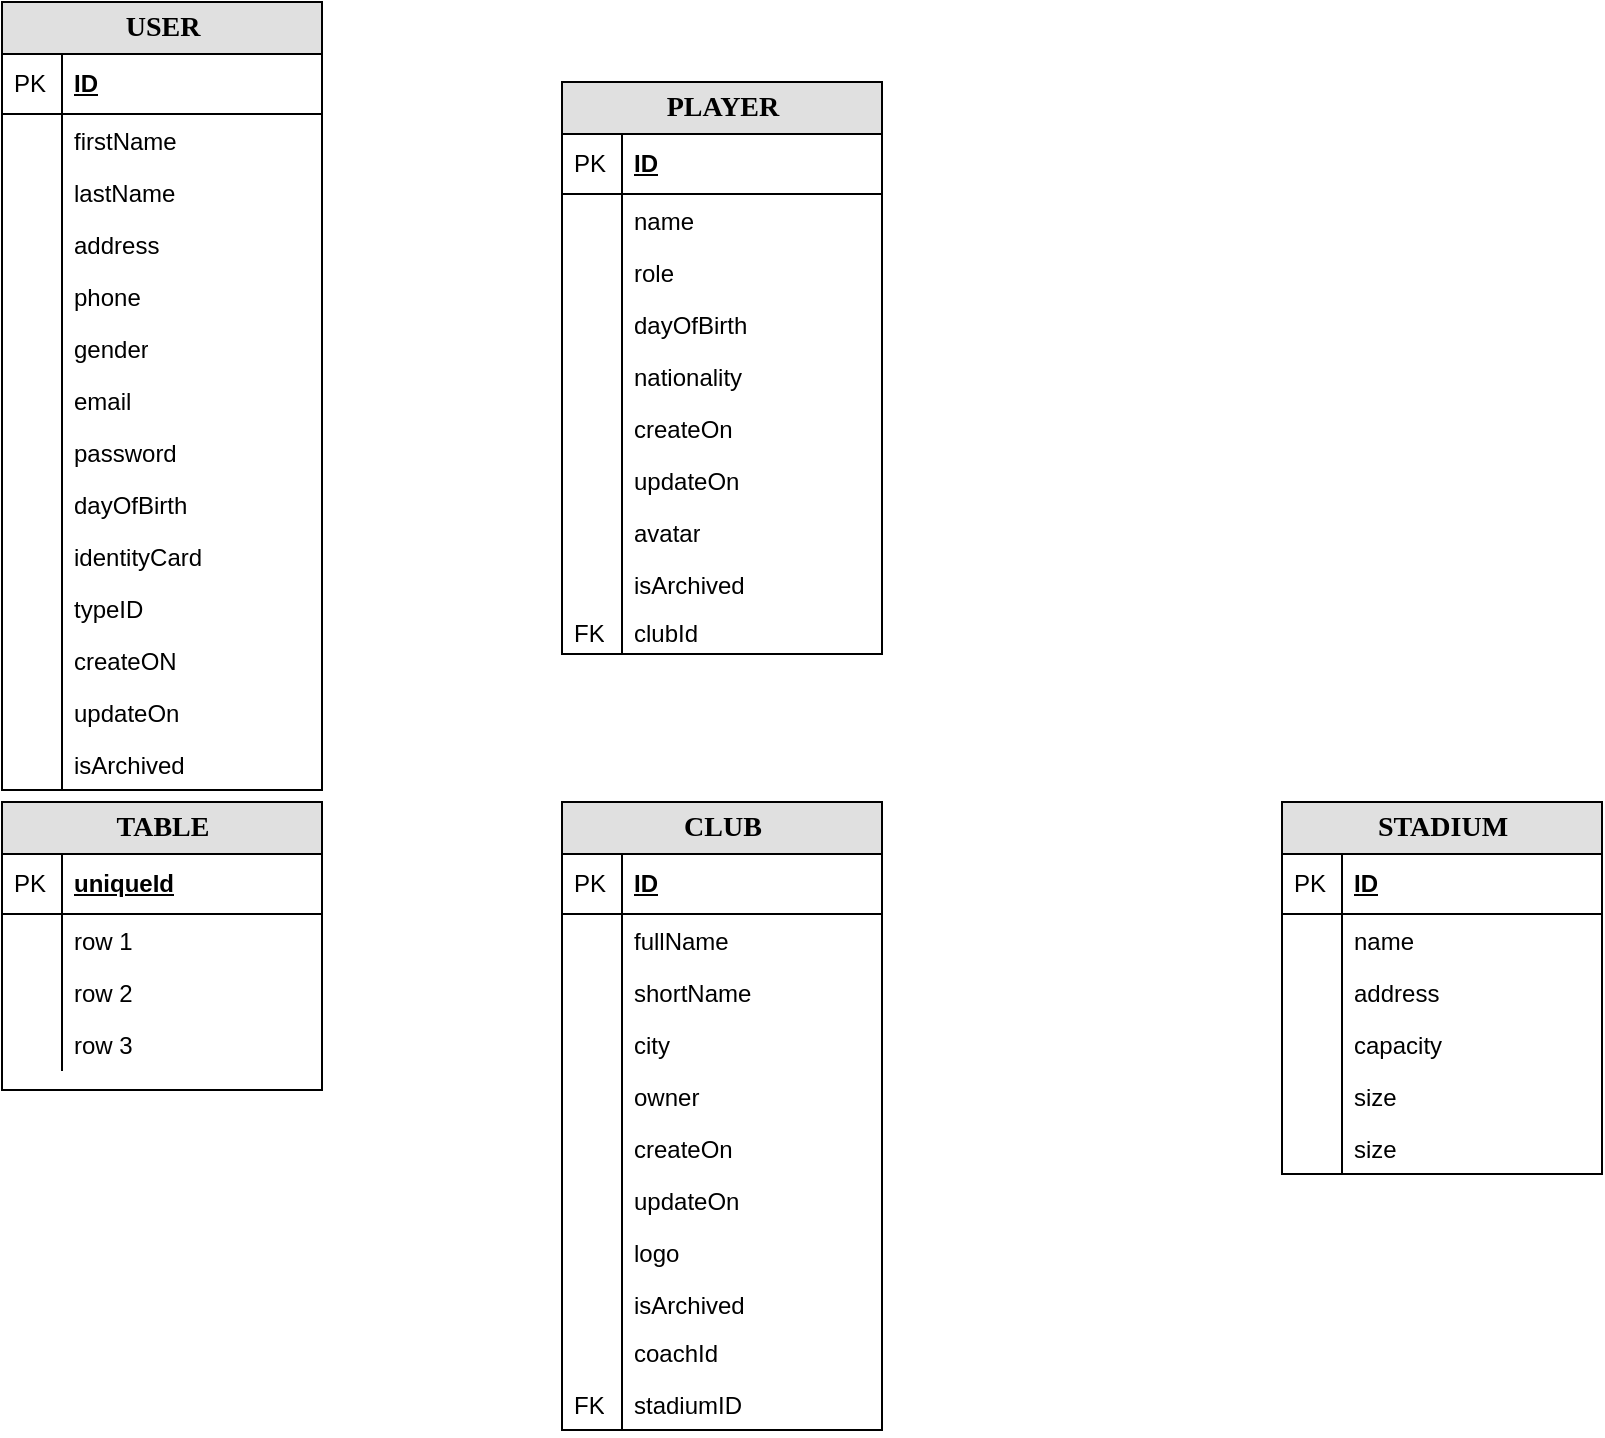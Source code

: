 <mxfile version="17.4.2" type="github"><diagram name="Page-1" id="e56a1550-8fbb-45ad-956c-1786394a9013"><mxGraphModel dx="1374" dy="862" grid="1" gridSize="10" guides="1" tooltips="1" connect="1" arrows="1" fold="1" page="1" pageScale="1" pageWidth="1100" pageHeight="850" background="none" math="0" shadow="0"><root><mxCell id="0"/><mxCell id="1" parent="0"/><mxCell id="2e49270ec7c68f3f-8" value="TABLE" style="swimlane;html=1;fontStyle=1;childLayout=stackLayout;horizontal=1;startSize=26;fillColor=#e0e0e0;horizontalStack=0;resizeParent=1;resizeLast=0;collapsible=1;marginBottom=0;swimlaneFillColor=#ffffff;align=center;rounded=0;shadow=0;comic=0;labelBackgroundColor=none;strokeWidth=1;fontFamily=Verdana;fontSize=14;swimlaneLine=1;" parent="1" vertex="1"><mxGeometry x="40" y="400" width="160" height="144" as="geometry"/></mxCell><mxCell id="2e49270ec7c68f3f-9" value="uniqueId" style="shape=partialRectangle;top=0;left=0;right=0;bottom=1;html=1;align=left;verticalAlign=middle;fillColor=none;spacingLeft=34;spacingRight=4;whiteSpace=wrap;overflow=hidden;rotatable=0;points=[[0,0.5],[1,0.5]];portConstraint=eastwest;dropTarget=0;fontStyle=5;" parent="2e49270ec7c68f3f-8" vertex="1"><mxGeometry y="26" width="160" height="30" as="geometry"/></mxCell><mxCell id="2e49270ec7c68f3f-10" value="PK" style="shape=partialRectangle;top=0;left=0;bottom=0;html=1;fillColor=none;align=left;verticalAlign=middle;spacingLeft=4;spacingRight=4;whiteSpace=wrap;overflow=hidden;rotatable=0;points=[];portConstraint=eastwest;part=1;" parent="2e49270ec7c68f3f-9" vertex="1" connectable="0"><mxGeometry width="30" height="30" as="geometry"/></mxCell><mxCell id="2e49270ec7c68f3f-11" value="row 1" style="shape=partialRectangle;top=0;left=0;right=0;bottom=0;html=1;align=left;verticalAlign=top;fillColor=none;spacingLeft=34;spacingRight=4;whiteSpace=wrap;overflow=hidden;rotatable=0;points=[[0,0.5],[1,0.5]];portConstraint=eastwest;dropTarget=0;" parent="2e49270ec7c68f3f-8" vertex="1"><mxGeometry y="56" width="160" height="26" as="geometry"/></mxCell><mxCell id="2e49270ec7c68f3f-12" value="" style="shape=partialRectangle;top=0;left=0;bottom=0;html=1;fillColor=none;align=left;verticalAlign=top;spacingLeft=4;spacingRight=4;whiteSpace=wrap;overflow=hidden;rotatable=0;points=[];portConstraint=eastwest;part=1;" parent="2e49270ec7c68f3f-11" vertex="1" connectable="0"><mxGeometry width="30" height="26" as="geometry"/></mxCell><mxCell id="2e49270ec7c68f3f-13" value="row 2" style="shape=partialRectangle;top=0;left=0;right=0;bottom=0;html=1;align=left;verticalAlign=top;fillColor=none;spacingLeft=34;spacingRight=4;whiteSpace=wrap;overflow=hidden;rotatable=0;points=[[0,0.5],[1,0.5]];portConstraint=eastwest;dropTarget=0;" parent="2e49270ec7c68f3f-8" vertex="1"><mxGeometry y="82" width="160" height="26" as="geometry"/></mxCell><mxCell id="2e49270ec7c68f3f-14" value="" style="shape=partialRectangle;top=0;left=0;bottom=0;html=1;fillColor=none;align=left;verticalAlign=top;spacingLeft=4;spacingRight=4;whiteSpace=wrap;overflow=hidden;rotatable=0;points=[];portConstraint=eastwest;part=1;" parent="2e49270ec7c68f3f-13" vertex="1" connectable="0"><mxGeometry width="30" height="26" as="geometry"/></mxCell><mxCell id="2e49270ec7c68f3f-15" value="row 3" style="shape=partialRectangle;top=0;left=0;right=0;bottom=0;html=1;align=left;verticalAlign=top;fillColor=none;spacingLeft=34;spacingRight=4;whiteSpace=wrap;overflow=hidden;rotatable=0;points=[[0,0.5],[1,0.5]];portConstraint=eastwest;dropTarget=0;" parent="2e49270ec7c68f3f-8" vertex="1"><mxGeometry y="108" width="160" height="26" as="geometry"/></mxCell><mxCell id="2e49270ec7c68f3f-16" value="" style="shape=partialRectangle;top=0;left=0;bottom=0;html=1;fillColor=none;align=left;verticalAlign=top;spacingLeft=4;spacingRight=4;whiteSpace=wrap;overflow=hidden;rotatable=0;points=[];portConstraint=eastwest;part=1;" parent="2e49270ec7c68f3f-15" vertex="1" connectable="0"><mxGeometry width="30" height="26" as="geometry"/></mxCell><mxCell id="ZG4pQt689v5OxjztotZQ-2" value="USER" style="swimlane;html=1;fontStyle=1;childLayout=stackLayout;horizontal=1;startSize=26;fillColor=#e0e0e0;horizontalStack=0;resizeParent=1;resizeLast=0;collapsible=1;marginBottom=0;swimlaneFillColor=#ffffff;align=center;rounded=0;shadow=0;comic=0;labelBackgroundColor=none;strokeWidth=1;fontFamily=Verdana;fontSize=14;swimlaneLine=1;" parent="1" vertex="1"><mxGeometry x="40" width="160" height="394" as="geometry"/></mxCell><mxCell id="ZG4pQt689v5OxjztotZQ-3" value="ID" style="shape=partialRectangle;top=0;left=0;right=0;bottom=1;html=1;align=left;verticalAlign=middle;fillColor=none;spacingLeft=34;spacingRight=4;whiteSpace=wrap;overflow=hidden;rotatable=0;points=[[0,0.5],[1,0.5]];portConstraint=eastwest;dropTarget=0;fontStyle=5;" parent="ZG4pQt689v5OxjztotZQ-2" vertex="1"><mxGeometry y="26" width="160" height="30" as="geometry"/></mxCell><mxCell id="ZG4pQt689v5OxjztotZQ-4" value="PK" style="shape=partialRectangle;top=0;left=0;bottom=0;html=1;fillColor=none;align=left;verticalAlign=middle;spacingLeft=4;spacingRight=4;whiteSpace=wrap;overflow=hidden;rotatable=0;points=[];portConstraint=eastwest;part=1;" parent="ZG4pQt689v5OxjztotZQ-3" vertex="1" connectable="0"><mxGeometry width="30" height="30" as="geometry"/></mxCell><mxCell id="ZG4pQt689v5OxjztotZQ-5" value="firstName&lt;span style=&quot;white-space: pre&quot;&gt;&#9;&lt;/span&gt;" style="shape=partialRectangle;top=0;left=0;right=0;bottom=0;html=1;align=left;verticalAlign=top;fillColor=none;spacingLeft=34;spacingRight=4;whiteSpace=wrap;overflow=hidden;rotatable=0;points=[[0,0.5],[1,0.5]];portConstraint=eastwest;dropTarget=0;" parent="ZG4pQt689v5OxjztotZQ-2" vertex="1"><mxGeometry y="56" width="160" height="26" as="geometry"/></mxCell><mxCell id="ZG4pQt689v5OxjztotZQ-6" value="" style="shape=partialRectangle;top=0;left=0;bottom=0;html=1;fillColor=none;align=left;verticalAlign=top;spacingLeft=4;spacingRight=4;whiteSpace=wrap;overflow=hidden;rotatable=0;points=[];portConstraint=eastwest;part=1;" parent="ZG4pQt689v5OxjztotZQ-5" vertex="1" connectable="0"><mxGeometry width="30" height="26" as="geometry"/></mxCell><mxCell id="ZG4pQt689v5OxjztotZQ-7" value="lastName" style="shape=partialRectangle;top=0;left=0;right=0;bottom=0;html=1;align=left;verticalAlign=top;fillColor=none;spacingLeft=34;spacingRight=4;whiteSpace=wrap;overflow=hidden;rotatable=0;points=[[0,0.5],[1,0.5]];portConstraint=eastwest;dropTarget=0;" parent="ZG4pQt689v5OxjztotZQ-2" vertex="1"><mxGeometry y="82" width="160" height="26" as="geometry"/></mxCell><mxCell id="ZG4pQt689v5OxjztotZQ-8" value="" style="shape=partialRectangle;top=0;left=0;bottom=0;html=1;fillColor=none;align=left;verticalAlign=top;spacingLeft=4;spacingRight=4;whiteSpace=wrap;overflow=hidden;rotatable=0;points=[];portConstraint=eastwest;part=1;" parent="ZG4pQt689v5OxjztotZQ-7" vertex="1" connectable="0"><mxGeometry width="30" height="26" as="geometry"/></mxCell><mxCell id="ZG4pQt689v5OxjztotZQ-9" value="address" style="shape=partialRectangle;top=0;left=0;right=0;bottom=0;html=1;align=left;verticalAlign=top;fillColor=none;spacingLeft=34;spacingRight=4;whiteSpace=wrap;overflow=hidden;rotatable=0;points=[[0,0.5],[1,0.5]];portConstraint=eastwest;dropTarget=0;" parent="ZG4pQt689v5OxjztotZQ-2" vertex="1"><mxGeometry y="108" width="160" height="26" as="geometry"/></mxCell><mxCell id="ZG4pQt689v5OxjztotZQ-10" value="" style="shape=partialRectangle;top=0;left=0;bottom=0;html=1;fillColor=none;align=left;verticalAlign=top;spacingLeft=4;spacingRight=4;whiteSpace=wrap;overflow=hidden;rotatable=0;points=[];portConstraint=eastwest;part=1;" parent="ZG4pQt689v5OxjztotZQ-9" vertex="1" connectable="0"><mxGeometry width="30" height="26" as="geometry"/></mxCell><mxCell id="ZG4pQt689v5OxjztotZQ-13" value="phone" style="shape=partialRectangle;top=0;left=0;right=0;bottom=0;html=1;align=left;verticalAlign=top;fillColor=none;spacingLeft=34;spacingRight=4;whiteSpace=wrap;overflow=hidden;rotatable=0;points=[[0,0.5],[1,0.5]];portConstraint=eastwest;dropTarget=0;" parent="ZG4pQt689v5OxjztotZQ-2" vertex="1"><mxGeometry y="134" width="160" height="26" as="geometry"/></mxCell><mxCell id="ZG4pQt689v5OxjztotZQ-14" value="" style="shape=partialRectangle;top=0;left=0;bottom=0;html=1;fillColor=none;align=left;verticalAlign=top;spacingLeft=4;spacingRight=4;whiteSpace=wrap;overflow=hidden;rotatable=0;points=[];portConstraint=eastwest;part=1;" parent="ZG4pQt689v5OxjztotZQ-13" vertex="1" connectable="0"><mxGeometry width="30" height="26" as="geometry"/></mxCell><mxCell id="ZG4pQt689v5OxjztotZQ-15" value="gender" style="shape=partialRectangle;top=0;left=0;right=0;bottom=0;html=1;align=left;verticalAlign=top;fillColor=none;spacingLeft=34;spacingRight=4;whiteSpace=wrap;overflow=hidden;rotatable=0;points=[[0,0.5],[1,0.5]];portConstraint=eastwest;dropTarget=0;" parent="ZG4pQt689v5OxjztotZQ-2" vertex="1"><mxGeometry y="160" width="160" height="26" as="geometry"/></mxCell><mxCell id="ZG4pQt689v5OxjztotZQ-16" value="" style="shape=partialRectangle;top=0;left=0;bottom=0;html=1;fillColor=none;align=left;verticalAlign=top;spacingLeft=4;spacingRight=4;whiteSpace=wrap;overflow=hidden;rotatable=0;points=[];portConstraint=eastwest;part=1;" parent="ZG4pQt689v5OxjztotZQ-15" vertex="1" connectable="0"><mxGeometry width="30" height="26" as="geometry"/></mxCell><mxCell id="ZG4pQt689v5OxjztotZQ-17" value="email" style="shape=partialRectangle;top=0;left=0;right=0;bottom=0;html=1;align=left;verticalAlign=top;fillColor=none;spacingLeft=34;spacingRight=4;whiteSpace=wrap;overflow=hidden;rotatable=0;points=[[0,0.5],[1,0.5]];portConstraint=eastwest;dropTarget=0;" parent="ZG4pQt689v5OxjztotZQ-2" vertex="1"><mxGeometry y="186" width="160" height="26" as="geometry"/></mxCell><mxCell id="ZG4pQt689v5OxjztotZQ-18" value="" style="shape=partialRectangle;top=0;left=0;bottom=0;html=1;fillColor=none;align=left;verticalAlign=top;spacingLeft=4;spacingRight=4;whiteSpace=wrap;overflow=hidden;rotatable=0;points=[];portConstraint=eastwest;part=1;" parent="ZG4pQt689v5OxjztotZQ-17" vertex="1" connectable="0"><mxGeometry width="30" height="26" as="geometry"/></mxCell><mxCell id="ZG4pQt689v5OxjztotZQ-19" value="password" style="shape=partialRectangle;top=0;left=0;right=0;bottom=0;html=1;align=left;verticalAlign=top;fillColor=none;spacingLeft=34;spacingRight=4;whiteSpace=wrap;overflow=hidden;rotatable=0;points=[[0,0.5],[1,0.5]];portConstraint=eastwest;dropTarget=0;" parent="ZG4pQt689v5OxjztotZQ-2" vertex="1"><mxGeometry y="212" width="160" height="26" as="geometry"/></mxCell><mxCell id="ZG4pQt689v5OxjztotZQ-20" value="" style="shape=partialRectangle;top=0;left=0;bottom=0;html=1;fillColor=none;align=left;verticalAlign=top;spacingLeft=4;spacingRight=4;whiteSpace=wrap;overflow=hidden;rotatable=0;points=[];portConstraint=eastwest;part=1;" parent="ZG4pQt689v5OxjztotZQ-19" vertex="1" connectable="0"><mxGeometry width="30" height="26" as="geometry"/></mxCell><mxCell id="ZG4pQt689v5OxjztotZQ-21" value="dayOfBirth" style="shape=partialRectangle;top=0;left=0;right=0;bottom=0;html=1;align=left;verticalAlign=top;fillColor=none;spacingLeft=34;spacingRight=4;whiteSpace=wrap;overflow=hidden;rotatable=0;points=[[0,0.5],[1,0.5]];portConstraint=eastwest;dropTarget=0;" parent="ZG4pQt689v5OxjztotZQ-2" vertex="1"><mxGeometry y="238" width="160" height="26" as="geometry"/></mxCell><mxCell id="ZG4pQt689v5OxjztotZQ-22" value="" style="shape=partialRectangle;top=0;left=0;bottom=0;html=1;fillColor=none;align=left;verticalAlign=top;spacingLeft=4;spacingRight=4;whiteSpace=wrap;overflow=hidden;rotatable=0;points=[];portConstraint=eastwest;part=1;" parent="ZG4pQt689v5OxjztotZQ-21" vertex="1" connectable="0"><mxGeometry width="30" height="26" as="geometry"/></mxCell><mxCell id="ZG4pQt689v5OxjztotZQ-23" value="identityCard" style="shape=partialRectangle;top=0;left=0;right=0;bottom=0;html=1;align=left;verticalAlign=top;fillColor=none;spacingLeft=34;spacingRight=4;whiteSpace=wrap;overflow=hidden;rotatable=0;points=[[0,0.5],[1,0.5]];portConstraint=eastwest;dropTarget=0;" parent="ZG4pQt689v5OxjztotZQ-2" vertex="1"><mxGeometry y="264" width="160" height="26" as="geometry"/></mxCell><mxCell id="ZG4pQt689v5OxjztotZQ-24" value="" style="shape=partialRectangle;top=0;left=0;bottom=0;html=1;fillColor=none;align=left;verticalAlign=top;spacingLeft=4;spacingRight=4;whiteSpace=wrap;overflow=hidden;rotatable=0;points=[];portConstraint=eastwest;part=1;" parent="ZG4pQt689v5OxjztotZQ-23" vertex="1" connectable="0"><mxGeometry width="30" height="26" as="geometry"/></mxCell><mxCell id="ZG4pQt689v5OxjztotZQ-25" value="typeID" style="shape=partialRectangle;top=0;left=0;right=0;bottom=0;html=1;align=left;verticalAlign=top;fillColor=none;spacingLeft=34;spacingRight=4;whiteSpace=wrap;overflow=hidden;rotatable=0;points=[[0,0.5],[1,0.5]];portConstraint=eastwest;dropTarget=0;" parent="ZG4pQt689v5OxjztotZQ-2" vertex="1"><mxGeometry y="290" width="160" height="26" as="geometry"/></mxCell><mxCell id="ZG4pQt689v5OxjztotZQ-26" value="" style="shape=partialRectangle;top=0;left=0;bottom=0;html=1;fillColor=none;align=left;verticalAlign=top;spacingLeft=4;spacingRight=4;whiteSpace=wrap;overflow=hidden;rotatable=0;points=[];portConstraint=eastwest;part=1;" parent="ZG4pQt689v5OxjztotZQ-25" vertex="1" connectable="0"><mxGeometry width="30" height="26" as="geometry"/></mxCell><mxCell id="ZG4pQt689v5OxjztotZQ-27" value="createON" style="shape=partialRectangle;top=0;left=0;right=0;bottom=0;html=1;align=left;verticalAlign=top;fillColor=none;spacingLeft=34;spacingRight=4;whiteSpace=wrap;overflow=hidden;rotatable=0;points=[[0,0.5],[1,0.5]];portConstraint=eastwest;dropTarget=0;" parent="ZG4pQt689v5OxjztotZQ-2" vertex="1"><mxGeometry y="316" width="160" height="26" as="geometry"/></mxCell><mxCell id="ZG4pQt689v5OxjztotZQ-28" value="" style="shape=partialRectangle;top=0;left=0;bottom=0;html=1;fillColor=none;align=left;verticalAlign=top;spacingLeft=4;spacingRight=4;whiteSpace=wrap;overflow=hidden;rotatable=0;points=[];portConstraint=eastwest;part=1;" parent="ZG4pQt689v5OxjztotZQ-27" vertex="1" connectable="0"><mxGeometry width="30" height="26" as="geometry"/></mxCell><mxCell id="ZG4pQt689v5OxjztotZQ-54" value="updateOn" style="shape=partialRectangle;top=0;left=0;right=0;bottom=0;html=1;align=left;verticalAlign=top;fillColor=none;spacingLeft=34;spacingRight=4;whiteSpace=wrap;overflow=hidden;rotatable=0;points=[[0,0.5],[1,0.5]];portConstraint=eastwest;dropTarget=0;" parent="ZG4pQt689v5OxjztotZQ-2" vertex="1"><mxGeometry y="342" width="160" height="26" as="geometry"/></mxCell><mxCell id="ZG4pQt689v5OxjztotZQ-55" value="" style="shape=partialRectangle;top=0;left=0;bottom=0;html=1;fillColor=none;align=left;verticalAlign=top;spacingLeft=4;spacingRight=4;whiteSpace=wrap;overflow=hidden;rotatable=0;points=[];portConstraint=eastwest;part=1;" parent="ZG4pQt689v5OxjztotZQ-54" vertex="1" connectable="0"><mxGeometry width="30" height="26" as="geometry"/></mxCell><mxCell id="ZG4pQt689v5OxjztotZQ-56" value="isArchived" style="shape=partialRectangle;top=0;left=0;right=0;bottom=0;html=1;align=left;verticalAlign=top;fillColor=none;spacingLeft=34;spacingRight=4;whiteSpace=wrap;overflow=hidden;rotatable=0;points=[[0,0.5],[1,0.5]];portConstraint=eastwest;dropTarget=0;" parent="ZG4pQt689v5OxjztotZQ-2" vertex="1"><mxGeometry y="368" width="160" height="26" as="geometry"/></mxCell><mxCell id="ZG4pQt689v5OxjztotZQ-57" value="" style="shape=partialRectangle;top=0;left=0;bottom=0;html=1;fillColor=none;align=left;verticalAlign=top;spacingLeft=4;spacingRight=4;whiteSpace=wrap;overflow=hidden;rotatable=0;points=[];portConstraint=eastwest;part=1;" parent="ZG4pQt689v5OxjztotZQ-56" vertex="1" connectable="0"><mxGeometry width="30" height="26" as="geometry"/></mxCell><mxCell id="ZG4pQt689v5OxjztotZQ-58" value="PLAYER" style="swimlane;html=1;fontStyle=1;childLayout=stackLayout;horizontal=1;startSize=26;fillColor=#e0e0e0;horizontalStack=0;resizeParent=1;resizeLast=0;collapsible=1;marginBottom=0;swimlaneFillColor=#ffffff;align=center;rounded=0;shadow=0;comic=0;labelBackgroundColor=none;strokeWidth=1;fontFamily=Verdana;fontSize=14;swimlaneLine=1;" parent="1" vertex="1"><mxGeometry x="320" y="40" width="160" height="286" as="geometry"/></mxCell><mxCell id="ZG4pQt689v5OxjztotZQ-59" value="ID" style="shape=partialRectangle;top=0;left=0;right=0;bottom=1;html=1;align=left;verticalAlign=middle;fillColor=none;spacingLeft=34;spacingRight=4;whiteSpace=wrap;overflow=hidden;rotatable=0;points=[[0,0.5],[1,0.5]];portConstraint=eastwest;dropTarget=0;fontStyle=5;" parent="ZG4pQt689v5OxjztotZQ-58" vertex="1"><mxGeometry y="26" width="160" height="30" as="geometry"/></mxCell><mxCell id="ZG4pQt689v5OxjztotZQ-60" value="PK" style="shape=partialRectangle;top=0;left=0;bottom=0;html=1;fillColor=none;align=left;verticalAlign=middle;spacingLeft=4;spacingRight=4;whiteSpace=wrap;overflow=hidden;rotatable=0;points=[];portConstraint=eastwest;part=1;" parent="ZG4pQt689v5OxjztotZQ-59" vertex="1" connectable="0"><mxGeometry width="30" height="30" as="geometry"/></mxCell><mxCell id="ZG4pQt689v5OxjztotZQ-61" value="name&lt;span style=&quot;white-space: pre&quot;&gt;&#9;&lt;/span&gt;" style="shape=partialRectangle;top=0;left=0;right=0;bottom=0;html=1;align=left;verticalAlign=top;fillColor=none;spacingLeft=34;spacingRight=4;whiteSpace=wrap;overflow=hidden;rotatable=0;points=[[0,0.5],[1,0.5]];portConstraint=eastwest;dropTarget=0;" parent="ZG4pQt689v5OxjztotZQ-58" vertex="1"><mxGeometry y="56" width="160" height="26" as="geometry"/></mxCell><mxCell id="ZG4pQt689v5OxjztotZQ-62" value="" style="shape=partialRectangle;top=0;left=0;bottom=0;html=1;fillColor=none;align=left;verticalAlign=top;spacingLeft=4;spacingRight=4;whiteSpace=wrap;overflow=hidden;rotatable=0;points=[];portConstraint=eastwest;part=1;" parent="ZG4pQt689v5OxjztotZQ-61" vertex="1" connectable="0"><mxGeometry width="30" height="26" as="geometry"/></mxCell><mxCell id="ZG4pQt689v5OxjztotZQ-63" value="role" style="shape=partialRectangle;top=0;left=0;right=0;bottom=0;html=1;align=left;verticalAlign=top;fillColor=none;spacingLeft=34;spacingRight=4;whiteSpace=wrap;overflow=hidden;rotatable=0;points=[[0,0.5],[1,0.5]];portConstraint=eastwest;dropTarget=0;" parent="ZG4pQt689v5OxjztotZQ-58" vertex="1"><mxGeometry y="82" width="160" height="26" as="geometry"/></mxCell><mxCell id="ZG4pQt689v5OxjztotZQ-64" value="" style="shape=partialRectangle;top=0;left=0;bottom=0;html=1;fillColor=none;align=left;verticalAlign=top;spacingLeft=4;spacingRight=4;whiteSpace=wrap;overflow=hidden;rotatable=0;points=[];portConstraint=eastwest;part=1;" parent="ZG4pQt689v5OxjztotZQ-63" vertex="1" connectable="0"><mxGeometry width="30" height="26" as="geometry"/></mxCell><mxCell id="ZG4pQt689v5OxjztotZQ-65" value="dayOfBirth" style="shape=partialRectangle;top=0;left=0;right=0;bottom=0;html=1;align=left;verticalAlign=top;fillColor=none;spacingLeft=34;spacingRight=4;whiteSpace=wrap;overflow=hidden;rotatable=0;points=[[0,0.5],[1,0.5]];portConstraint=eastwest;dropTarget=0;" parent="ZG4pQt689v5OxjztotZQ-58" vertex="1"><mxGeometry y="108" width="160" height="26" as="geometry"/></mxCell><mxCell id="ZG4pQt689v5OxjztotZQ-66" value="" style="shape=partialRectangle;top=0;left=0;bottom=0;html=1;fillColor=none;align=left;verticalAlign=top;spacingLeft=4;spacingRight=4;whiteSpace=wrap;overflow=hidden;rotatable=0;points=[];portConstraint=eastwest;part=1;" parent="ZG4pQt689v5OxjztotZQ-65" vertex="1" connectable="0"><mxGeometry width="30" height="26" as="geometry"/></mxCell><mxCell id="ZG4pQt689v5OxjztotZQ-69" value="nationality" style="shape=partialRectangle;top=0;left=0;right=0;bottom=0;html=1;align=left;verticalAlign=top;fillColor=none;spacingLeft=34;spacingRight=4;whiteSpace=wrap;overflow=hidden;rotatable=0;points=[[0,0.5],[1,0.5]];portConstraint=eastwest;dropTarget=0;" parent="ZG4pQt689v5OxjztotZQ-58" vertex="1"><mxGeometry y="134" width="160" height="26" as="geometry"/></mxCell><mxCell id="ZG4pQt689v5OxjztotZQ-70" value="" style="shape=partialRectangle;top=0;left=0;bottom=0;html=1;fillColor=none;align=left;verticalAlign=top;spacingLeft=4;spacingRight=4;whiteSpace=wrap;overflow=hidden;rotatable=0;points=[];portConstraint=eastwest;part=1;" parent="ZG4pQt689v5OxjztotZQ-69" vertex="1" connectable="0"><mxGeometry width="30" height="26" as="geometry"/></mxCell><mxCell id="ZG4pQt689v5OxjztotZQ-71" value="createOn" style="shape=partialRectangle;top=0;left=0;right=0;bottom=0;html=1;align=left;verticalAlign=top;fillColor=none;spacingLeft=34;spacingRight=4;whiteSpace=wrap;overflow=hidden;rotatable=0;points=[[0,0.5],[1,0.5]];portConstraint=eastwest;dropTarget=0;" parent="ZG4pQt689v5OxjztotZQ-58" vertex="1"><mxGeometry y="160" width="160" height="26" as="geometry"/></mxCell><mxCell id="ZG4pQt689v5OxjztotZQ-72" value="" style="shape=partialRectangle;top=0;left=0;bottom=0;html=1;fillColor=none;align=left;verticalAlign=top;spacingLeft=4;spacingRight=4;whiteSpace=wrap;overflow=hidden;rotatable=0;points=[];portConstraint=eastwest;part=1;" parent="ZG4pQt689v5OxjztotZQ-71" vertex="1" connectable="0"><mxGeometry width="30" height="26" as="geometry"/></mxCell><mxCell id="ZG4pQt689v5OxjztotZQ-73" value="updateOn" style="shape=partialRectangle;top=0;left=0;right=0;bottom=0;html=1;align=left;verticalAlign=top;fillColor=none;spacingLeft=34;spacingRight=4;whiteSpace=wrap;overflow=hidden;rotatable=0;points=[[0,0.5],[1,0.5]];portConstraint=eastwest;dropTarget=0;" parent="ZG4pQt689v5OxjztotZQ-58" vertex="1"><mxGeometry y="186" width="160" height="26" as="geometry"/></mxCell><mxCell id="ZG4pQt689v5OxjztotZQ-74" value="" style="shape=partialRectangle;top=0;left=0;bottom=0;html=1;fillColor=none;align=left;verticalAlign=top;spacingLeft=4;spacingRight=4;whiteSpace=wrap;overflow=hidden;rotatable=0;points=[];portConstraint=eastwest;part=1;" parent="ZG4pQt689v5OxjztotZQ-73" vertex="1" connectable="0"><mxGeometry width="30" height="26" as="geometry"/></mxCell><mxCell id="ZG4pQt689v5OxjztotZQ-75" value="avatar" style="shape=partialRectangle;top=0;left=0;right=0;bottom=0;html=1;align=left;verticalAlign=top;fillColor=none;spacingLeft=34;spacingRight=4;whiteSpace=wrap;overflow=hidden;rotatable=0;points=[[0,0.5],[1,0.5]];portConstraint=eastwest;dropTarget=0;" parent="ZG4pQt689v5OxjztotZQ-58" vertex="1"><mxGeometry y="212" width="160" height="26" as="geometry"/></mxCell><mxCell id="ZG4pQt689v5OxjztotZQ-76" value="" style="shape=partialRectangle;top=0;left=0;bottom=0;html=1;fillColor=none;align=left;verticalAlign=top;spacingLeft=4;spacingRight=4;whiteSpace=wrap;overflow=hidden;rotatable=0;points=[];portConstraint=eastwest;part=1;" parent="ZG4pQt689v5OxjztotZQ-75" vertex="1" connectable="0"><mxGeometry width="30" height="26" as="geometry"/></mxCell><mxCell id="ZG4pQt689v5OxjztotZQ-77" value="isArchived" style="shape=partialRectangle;top=0;left=0;right=0;bottom=0;html=1;align=left;verticalAlign=top;fillColor=none;spacingLeft=34;spacingRight=4;whiteSpace=wrap;overflow=hidden;rotatable=0;points=[[0,0.5],[1,0.5]];portConstraint=eastwest;dropTarget=0;" parent="ZG4pQt689v5OxjztotZQ-58" vertex="1"><mxGeometry y="238" width="160" height="24" as="geometry"/></mxCell><mxCell id="ZG4pQt689v5OxjztotZQ-78" value="" style="shape=partialRectangle;top=0;left=0;bottom=0;html=1;fillColor=none;align=left;verticalAlign=top;spacingLeft=4;spacingRight=4;whiteSpace=wrap;overflow=hidden;rotatable=0;points=[];portConstraint=eastwest;part=1;" parent="ZG4pQt689v5OxjztotZQ-77" vertex="1" connectable="0"><mxGeometry width="30" height="24" as="geometry"/></mxCell><mxCell id="ZG4pQt689v5OxjztotZQ-79" value="clubId" style="shape=partialRectangle;top=0;left=0;right=0;bottom=0;html=1;align=left;verticalAlign=top;fillColor=none;spacingLeft=34;spacingRight=4;whiteSpace=wrap;overflow=hidden;rotatable=0;points=[[0,0.5],[1,0.5]];portConstraint=eastwest;dropTarget=0;" parent="ZG4pQt689v5OxjztotZQ-58" vertex="1"><mxGeometry y="262" width="160" height="24" as="geometry"/></mxCell><mxCell id="ZG4pQt689v5OxjztotZQ-80" value="FK" style="shape=partialRectangle;top=0;left=0;bottom=0;html=1;fillColor=none;align=left;verticalAlign=top;spacingLeft=4;spacingRight=4;whiteSpace=wrap;overflow=hidden;rotatable=0;points=[];portConstraint=eastwest;part=1;" parent="ZG4pQt689v5OxjztotZQ-79" vertex="1" connectable="0"><mxGeometry width="30" height="24" as="geometry"/></mxCell><mxCell id="ZG4pQt689v5OxjztotZQ-81" value="CLUB" style="swimlane;html=1;fontStyle=1;childLayout=stackLayout;horizontal=1;startSize=26;fillColor=#e0e0e0;horizontalStack=0;resizeParent=1;resizeLast=0;collapsible=1;marginBottom=0;swimlaneFillColor=#ffffff;align=center;rounded=0;shadow=0;comic=0;labelBackgroundColor=none;strokeWidth=1;fontFamily=Verdana;fontSize=14;swimlaneLine=1;" parent="1" vertex="1"><mxGeometry x="320" y="400" width="160" height="314" as="geometry"/></mxCell><mxCell id="ZG4pQt689v5OxjztotZQ-82" value="ID" style="shape=partialRectangle;top=0;left=0;right=0;bottom=1;html=1;align=left;verticalAlign=middle;fillColor=none;spacingLeft=34;spacingRight=4;whiteSpace=wrap;overflow=hidden;rotatable=0;points=[[0,0.5],[1,0.5]];portConstraint=eastwest;dropTarget=0;fontStyle=5;" parent="ZG4pQt689v5OxjztotZQ-81" vertex="1"><mxGeometry y="26" width="160" height="30" as="geometry"/></mxCell><mxCell id="ZG4pQt689v5OxjztotZQ-83" value="PK" style="shape=partialRectangle;top=0;left=0;bottom=0;html=1;fillColor=none;align=left;verticalAlign=middle;spacingLeft=4;spacingRight=4;whiteSpace=wrap;overflow=hidden;rotatable=0;points=[];portConstraint=eastwest;part=1;" parent="ZG4pQt689v5OxjztotZQ-82" vertex="1" connectable="0"><mxGeometry width="30" height="30" as="geometry"/></mxCell><mxCell id="ZG4pQt689v5OxjztotZQ-84" value="fullName" style="shape=partialRectangle;top=0;left=0;right=0;bottom=0;html=1;align=left;verticalAlign=top;fillColor=none;spacingLeft=34;spacingRight=4;whiteSpace=wrap;overflow=hidden;rotatable=0;points=[[0,0.5],[1,0.5]];portConstraint=eastwest;dropTarget=0;" parent="ZG4pQt689v5OxjztotZQ-81" vertex="1"><mxGeometry y="56" width="160" height="26" as="geometry"/></mxCell><mxCell id="ZG4pQt689v5OxjztotZQ-85" value="" style="shape=partialRectangle;top=0;left=0;bottom=0;html=1;fillColor=none;align=left;verticalAlign=top;spacingLeft=4;spacingRight=4;whiteSpace=wrap;overflow=hidden;rotatable=0;points=[];portConstraint=eastwest;part=1;" parent="ZG4pQt689v5OxjztotZQ-84" vertex="1" connectable="0"><mxGeometry width="30" height="26" as="geometry"/></mxCell><mxCell id="ZG4pQt689v5OxjztotZQ-86" value="shortName" style="shape=partialRectangle;top=0;left=0;right=0;bottom=0;html=1;align=left;verticalAlign=top;fillColor=none;spacingLeft=34;spacingRight=4;whiteSpace=wrap;overflow=hidden;rotatable=0;points=[[0,0.5],[1,0.5]];portConstraint=eastwest;dropTarget=0;" parent="ZG4pQt689v5OxjztotZQ-81" vertex="1"><mxGeometry y="82" width="160" height="26" as="geometry"/></mxCell><mxCell id="ZG4pQt689v5OxjztotZQ-87" value="" style="shape=partialRectangle;top=0;left=0;bottom=0;html=1;fillColor=none;align=left;verticalAlign=top;spacingLeft=4;spacingRight=4;whiteSpace=wrap;overflow=hidden;rotatable=0;points=[];portConstraint=eastwest;part=1;" parent="ZG4pQt689v5OxjztotZQ-86" vertex="1" connectable="0"><mxGeometry width="30" height="26" as="geometry"/></mxCell><mxCell id="ZG4pQt689v5OxjztotZQ-88" value="city" style="shape=partialRectangle;top=0;left=0;right=0;bottom=0;html=1;align=left;verticalAlign=top;fillColor=none;spacingLeft=34;spacingRight=4;whiteSpace=wrap;overflow=hidden;rotatable=0;points=[[0,0.5],[1,0.5]];portConstraint=eastwest;dropTarget=0;" parent="ZG4pQt689v5OxjztotZQ-81" vertex="1"><mxGeometry y="108" width="160" height="26" as="geometry"/></mxCell><mxCell id="ZG4pQt689v5OxjztotZQ-89" value="" style="shape=partialRectangle;top=0;left=0;bottom=0;html=1;fillColor=none;align=left;verticalAlign=top;spacingLeft=4;spacingRight=4;whiteSpace=wrap;overflow=hidden;rotatable=0;points=[];portConstraint=eastwest;part=1;" parent="ZG4pQt689v5OxjztotZQ-88" vertex="1" connectable="0"><mxGeometry width="30" height="26" as="geometry"/></mxCell><mxCell id="ZG4pQt689v5OxjztotZQ-90" value="owner" style="shape=partialRectangle;top=0;left=0;right=0;bottom=0;html=1;align=left;verticalAlign=top;fillColor=none;spacingLeft=34;spacingRight=4;whiteSpace=wrap;overflow=hidden;rotatable=0;points=[[0,0.5],[1,0.5]];portConstraint=eastwest;dropTarget=0;" parent="ZG4pQt689v5OxjztotZQ-81" vertex="1"><mxGeometry y="134" width="160" height="26" as="geometry"/></mxCell><mxCell id="ZG4pQt689v5OxjztotZQ-91" value="" style="shape=partialRectangle;top=0;left=0;bottom=0;html=1;fillColor=none;align=left;verticalAlign=top;spacingLeft=4;spacingRight=4;whiteSpace=wrap;overflow=hidden;rotatable=0;points=[];portConstraint=eastwest;part=1;" parent="ZG4pQt689v5OxjztotZQ-90" vertex="1" connectable="0"><mxGeometry width="30" height="26" as="geometry"/></mxCell><mxCell id="ZG4pQt689v5OxjztotZQ-102" value="createOn" style="shape=partialRectangle;top=0;left=0;right=0;bottom=0;html=1;align=left;verticalAlign=top;fillColor=none;spacingLeft=34;spacingRight=4;whiteSpace=wrap;overflow=hidden;rotatable=0;points=[[0,0.5],[1,0.5]];portConstraint=eastwest;dropTarget=0;" parent="ZG4pQt689v5OxjztotZQ-81" vertex="1"><mxGeometry y="160" width="160" height="26" as="geometry"/></mxCell><mxCell id="ZG4pQt689v5OxjztotZQ-103" value="" style="shape=partialRectangle;top=0;left=0;bottom=0;html=1;fillColor=none;align=left;verticalAlign=top;spacingLeft=4;spacingRight=4;whiteSpace=wrap;overflow=hidden;rotatable=0;points=[];portConstraint=eastwest;part=1;" parent="ZG4pQt689v5OxjztotZQ-102" vertex="1" connectable="0"><mxGeometry width="30" height="26" as="geometry"/></mxCell><mxCell id="ZG4pQt689v5OxjztotZQ-104" value="updateOn" style="shape=partialRectangle;top=0;left=0;right=0;bottom=0;html=1;align=left;verticalAlign=top;fillColor=none;spacingLeft=34;spacingRight=4;whiteSpace=wrap;overflow=hidden;rotatable=0;points=[[0,0.5],[1,0.5]];portConstraint=eastwest;dropTarget=0;" parent="ZG4pQt689v5OxjztotZQ-81" vertex="1"><mxGeometry y="186" width="160" height="26" as="geometry"/></mxCell><mxCell id="ZG4pQt689v5OxjztotZQ-105" value="" style="shape=partialRectangle;top=0;left=0;bottom=0;html=1;fillColor=none;align=left;verticalAlign=top;spacingLeft=4;spacingRight=4;whiteSpace=wrap;overflow=hidden;rotatable=0;points=[];portConstraint=eastwest;part=1;" parent="ZG4pQt689v5OxjztotZQ-104" vertex="1" connectable="0"><mxGeometry width="30" height="26" as="geometry"/></mxCell><mxCell id="ZG4pQt689v5OxjztotZQ-96" value="logo" style="shape=partialRectangle;top=0;left=0;right=0;bottom=0;html=1;align=left;verticalAlign=top;fillColor=none;spacingLeft=34;spacingRight=4;whiteSpace=wrap;overflow=hidden;rotatable=0;points=[[0,0.5],[1,0.5]];portConstraint=eastwest;dropTarget=0;" parent="ZG4pQt689v5OxjztotZQ-81" vertex="1"><mxGeometry y="212" width="160" height="26" as="geometry"/></mxCell><mxCell id="ZG4pQt689v5OxjztotZQ-97" value="" style="shape=partialRectangle;top=0;left=0;bottom=0;html=1;fillColor=none;align=left;verticalAlign=top;spacingLeft=4;spacingRight=4;whiteSpace=wrap;overflow=hidden;rotatable=0;points=[];portConstraint=eastwest;part=1;" parent="ZG4pQt689v5OxjztotZQ-96" vertex="1" connectable="0"><mxGeometry width="30" height="26" as="geometry"/></mxCell><mxCell id="ZG4pQt689v5OxjztotZQ-98" value="isArchived" style="shape=partialRectangle;top=0;left=0;right=0;bottom=0;html=1;align=left;verticalAlign=top;fillColor=none;spacingLeft=34;spacingRight=4;whiteSpace=wrap;overflow=hidden;rotatable=0;points=[[0,0.5],[1,0.5]];portConstraint=eastwest;dropTarget=0;" parent="ZG4pQt689v5OxjztotZQ-81" vertex="1"><mxGeometry y="238" width="160" height="24" as="geometry"/></mxCell><mxCell id="ZG4pQt689v5OxjztotZQ-99" value="" style="shape=partialRectangle;top=0;left=0;bottom=0;html=1;fillColor=none;align=left;verticalAlign=top;spacingLeft=4;spacingRight=4;whiteSpace=wrap;overflow=hidden;rotatable=0;points=[];portConstraint=eastwest;part=1;" parent="ZG4pQt689v5OxjztotZQ-98" vertex="1" connectable="0"><mxGeometry width="30" height="24" as="geometry"/></mxCell><mxCell id="ZG4pQt689v5OxjztotZQ-92" value="coachId" style="shape=partialRectangle;top=0;left=0;right=0;bottom=0;html=1;align=left;verticalAlign=top;fillColor=none;spacingLeft=34;spacingRight=4;whiteSpace=wrap;overflow=hidden;rotatable=0;points=[[0,0.5],[1,0.5]];portConstraint=eastwest;dropTarget=0;" parent="ZG4pQt689v5OxjztotZQ-81" vertex="1"><mxGeometry y="262" width="160" height="26" as="geometry"/></mxCell><mxCell id="ZG4pQt689v5OxjztotZQ-93" value="" style="shape=partialRectangle;top=0;left=0;bottom=0;html=1;fillColor=none;align=left;verticalAlign=top;spacingLeft=4;spacingRight=4;whiteSpace=wrap;overflow=hidden;rotatable=0;points=[];portConstraint=eastwest;part=1;" parent="ZG4pQt689v5OxjztotZQ-92" vertex="1" connectable="0"><mxGeometry width="30" height="26" as="geometry"/></mxCell><mxCell id="ZG4pQt689v5OxjztotZQ-108" value="stadiumID" style="shape=partialRectangle;top=0;left=0;right=0;bottom=0;html=1;align=left;verticalAlign=top;fillColor=none;spacingLeft=34;spacingRight=4;whiteSpace=wrap;overflow=hidden;rotatable=0;points=[[0,0.5],[1,0.5]];portConstraint=eastwest;dropTarget=0;" parent="ZG4pQt689v5OxjztotZQ-81" vertex="1"><mxGeometry y="288" width="160" height="26" as="geometry"/></mxCell><mxCell id="ZG4pQt689v5OxjztotZQ-109" value="FK" style="shape=partialRectangle;top=0;left=0;bottom=0;html=1;fillColor=none;align=left;verticalAlign=top;spacingLeft=4;spacingRight=4;whiteSpace=wrap;overflow=hidden;rotatable=0;points=[];portConstraint=eastwest;part=1;" parent="ZG4pQt689v5OxjztotZQ-108" vertex="1" connectable="0"><mxGeometry width="30" height="26" as="geometry"/></mxCell><mxCell id="ZG4pQt689v5OxjztotZQ-110" value="STADIUM" style="swimlane;html=1;fontStyle=1;childLayout=stackLayout;horizontal=1;startSize=26;fillColor=#e0e0e0;horizontalStack=0;resizeParent=1;resizeLast=0;collapsible=1;marginBottom=0;swimlaneFillColor=#ffffff;align=center;rounded=0;shadow=0;comic=0;labelBackgroundColor=none;strokeWidth=1;fontFamily=Verdana;fontSize=14;swimlaneLine=1;" parent="1" vertex="1"><mxGeometry x="680" y="400" width="160" height="186" as="geometry"/></mxCell><mxCell id="ZG4pQt689v5OxjztotZQ-111" value="ID" style="shape=partialRectangle;top=0;left=0;right=0;bottom=1;html=1;align=left;verticalAlign=middle;fillColor=none;spacingLeft=34;spacingRight=4;whiteSpace=wrap;overflow=hidden;rotatable=0;points=[[0,0.5],[1,0.5]];portConstraint=eastwest;dropTarget=0;fontStyle=5;" parent="ZG4pQt689v5OxjztotZQ-110" vertex="1"><mxGeometry y="26" width="160" height="30" as="geometry"/></mxCell><mxCell id="ZG4pQt689v5OxjztotZQ-112" value="PK" style="shape=partialRectangle;top=0;left=0;bottom=0;html=1;fillColor=none;align=left;verticalAlign=middle;spacingLeft=4;spacingRight=4;whiteSpace=wrap;overflow=hidden;rotatable=0;points=[];portConstraint=eastwest;part=1;" parent="ZG4pQt689v5OxjztotZQ-111" vertex="1" connectable="0"><mxGeometry width="30" height="30" as="geometry"/></mxCell><mxCell id="ZG4pQt689v5OxjztotZQ-113" value="name" style="shape=partialRectangle;top=0;left=0;right=0;bottom=0;html=1;align=left;verticalAlign=top;fillColor=none;spacingLeft=34;spacingRight=4;whiteSpace=wrap;overflow=hidden;rotatable=0;points=[[0,0.5],[1,0.5]];portConstraint=eastwest;dropTarget=0;" parent="ZG4pQt689v5OxjztotZQ-110" vertex="1"><mxGeometry y="56" width="160" height="26" as="geometry"/></mxCell><mxCell id="ZG4pQt689v5OxjztotZQ-114" value="" style="shape=partialRectangle;top=0;left=0;bottom=0;html=1;fillColor=none;align=left;verticalAlign=top;spacingLeft=4;spacingRight=4;whiteSpace=wrap;overflow=hidden;rotatable=0;points=[];portConstraint=eastwest;part=1;" parent="ZG4pQt689v5OxjztotZQ-113" vertex="1" connectable="0"><mxGeometry width="30" height="26" as="geometry"/></mxCell><mxCell id="ZG4pQt689v5OxjztotZQ-115" value="address" style="shape=partialRectangle;top=0;left=0;right=0;bottom=0;html=1;align=left;verticalAlign=top;fillColor=none;spacingLeft=34;spacingRight=4;whiteSpace=wrap;overflow=hidden;rotatable=0;points=[[0,0.5],[1,0.5]];portConstraint=eastwest;dropTarget=0;" parent="ZG4pQt689v5OxjztotZQ-110" vertex="1"><mxGeometry y="82" width="160" height="26" as="geometry"/></mxCell><mxCell id="ZG4pQt689v5OxjztotZQ-116" value="" style="shape=partialRectangle;top=0;left=0;bottom=0;html=1;fillColor=none;align=left;verticalAlign=top;spacingLeft=4;spacingRight=4;whiteSpace=wrap;overflow=hidden;rotatable=0;points=[];portConstraint=eastwest;part=1;" parent="ZG4pQt689v5OxjztotZQ-115" vertex="1" connectable="0"><mxGeometry width="30" height="26" as="geometry"/></mxCell><mxCell id="ZG4pQt689v5OxjztotZQ-117" value="capacity" style="shape=partialRectangle;top=0;left=0;right=0;bottom=0;html=1;align=left;verticalAlign=top;fillColor=none;spacingLeft=34;spacingRight=4;whiteSpace=wrap;overflow=hidden;rotatable=0;points=[[0,0.5],[1,0.5]];portConstraint=eastwest;dropTarget=0;" parent="ZG4pQt689v5OxjztotZQ-110" vertex="1"><mxGeometry y="108" width="160" height="26" as="geometry"/></mxCell><mxCell id="ZG4pQt689v5OxjztotZQ-118" value="" style="shape=partialRectangle;top=0;left=0;bottom=0;html=1;fillColor=none;align=left;verticalAlign=top;spacingLeft=4;spacingRight=4;whiteSpace=wrap;overflow=hidden;rotatable=0;points=[];portConstraint=eastwest;part=1;" parent="ZG4pQt689v5OxjztotZQ-117" vertex="1" connectable="0"><mxGeometry width="30" height="26" as="geometry"/></mxCell><mxCell id="ZG4pQt689v5OxjztotZQ-119" value="size" style="shape=partialRectangle;top=0;left=0;right=0;bottom=0;html=1;align=left;verticalAlign=top;fillColor=none;spacingLeft=34;spacingRight=4;whiteSpace=wrap;overflow=hidden;rotatable=0;points=[[0,0.5],[1,0.5]];portConstraint=eastwest;dropTarget=0;" parent="ZG4pQt689v5OxjztotZQ-110" vertex="1"><mxGeometry y="134" width="160" height="26" as="geometry"/></mxCell><mxCell id="ZG4pQt689v5OxjztotZQ-120" value="" style="shape=partialRectangle;top=0;left=0;bottom=0;html=1;fillColor=none;align=left;verticalAlign=top;spacingLeft=4;spacingRight=4;whiteSpace=wrap;overflow=hidden;rotatable=0;points=[];portConstraint=eastwest;part=1;" parent="ZG4pQt689v5OxjztotZQ-119" vertex="1" connectable="0"><mxGeometry width="30" height="26" as="geometry"/></mxCell><mxCell id="ZG4pQt689v5OxjztotZQ-123" value="size" style="shape=partialRectangle;top=0;left=0;right=0;bottom=0;html=1;align=left;verticalAlign=top;fillColor=none;spacingLeft=34;spacingRight=4;whiteSpace=wrap;overflow=hidden;rotatable=0;points=[[0,0.5],[1,0.5]];portConstraint=eastwest;dropTarget=0;" parent="ZG4pQt689v5OxjztotZQ-110" vertex="1"><mxGeometry y="160" width="160" height="26" as="geometry"/></mxCell><mxCell id="ZG4pQt689v5OxjztotZQ-124" value="" style="shape=partialRectangle;top=0;left=0;bottom=0;html=1;fillColor=none;align=left;verticalAlign=top;spacingLeft=4;spacingRight=4;whiteSpace=wrap;overflow=hidden;rotatable=0;points=[];portConstraint=eastwest;part=1;" parent="ZG4pQt689v5OxjztotZQ-123" vertex="1" connectable="0"><mxGeometry width="30" height="26" as="geometry"/></mxCell></root></mxGraphModel></diagram></mxfile>